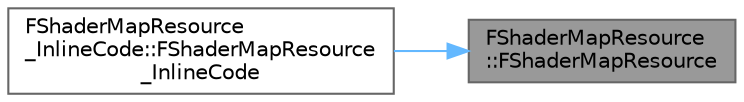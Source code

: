 digraph "FShaderMapResource::FShaderMapResource"
{
 // INTERACTIVE_SVG=YES
 // LATEX_PDF_SIZE
  bgcolor="transparent";
  edge [fontname=Helvetica,fontsize=10,labelfontname=Helvetica,labelfontsize=10];
  node [fontname=Helvetica,fontsize=10,shape=box,height=0.2,width=0.4];
  rankdir="RL";
  Node1 [id="Node000001",label="FShaderMapResource\l::FShaderMapResource",height=0.2,width=0.4,color="gray40", fillcolor="grey60", style="filled", fontcolor="black",tooltip=" "];
  Node1 -> Node2 [id="edge1_Node000001_Node000002",dir="back",color="steelblue1",style="solid",tooltip=" "];
  Node2 [id="Node000002",label="FShaderMapResource\l_InlineCode::FShaderMapResource\l_InlineCode",height=0.2,width=0.4,color="grey40", fillcolor="white", style="filled",URL="$da/d80/classFShaderMapResource__InlineCode.html#aecb3c810cf95753c20186140b5a3fc78",tooltip=" "];
}
